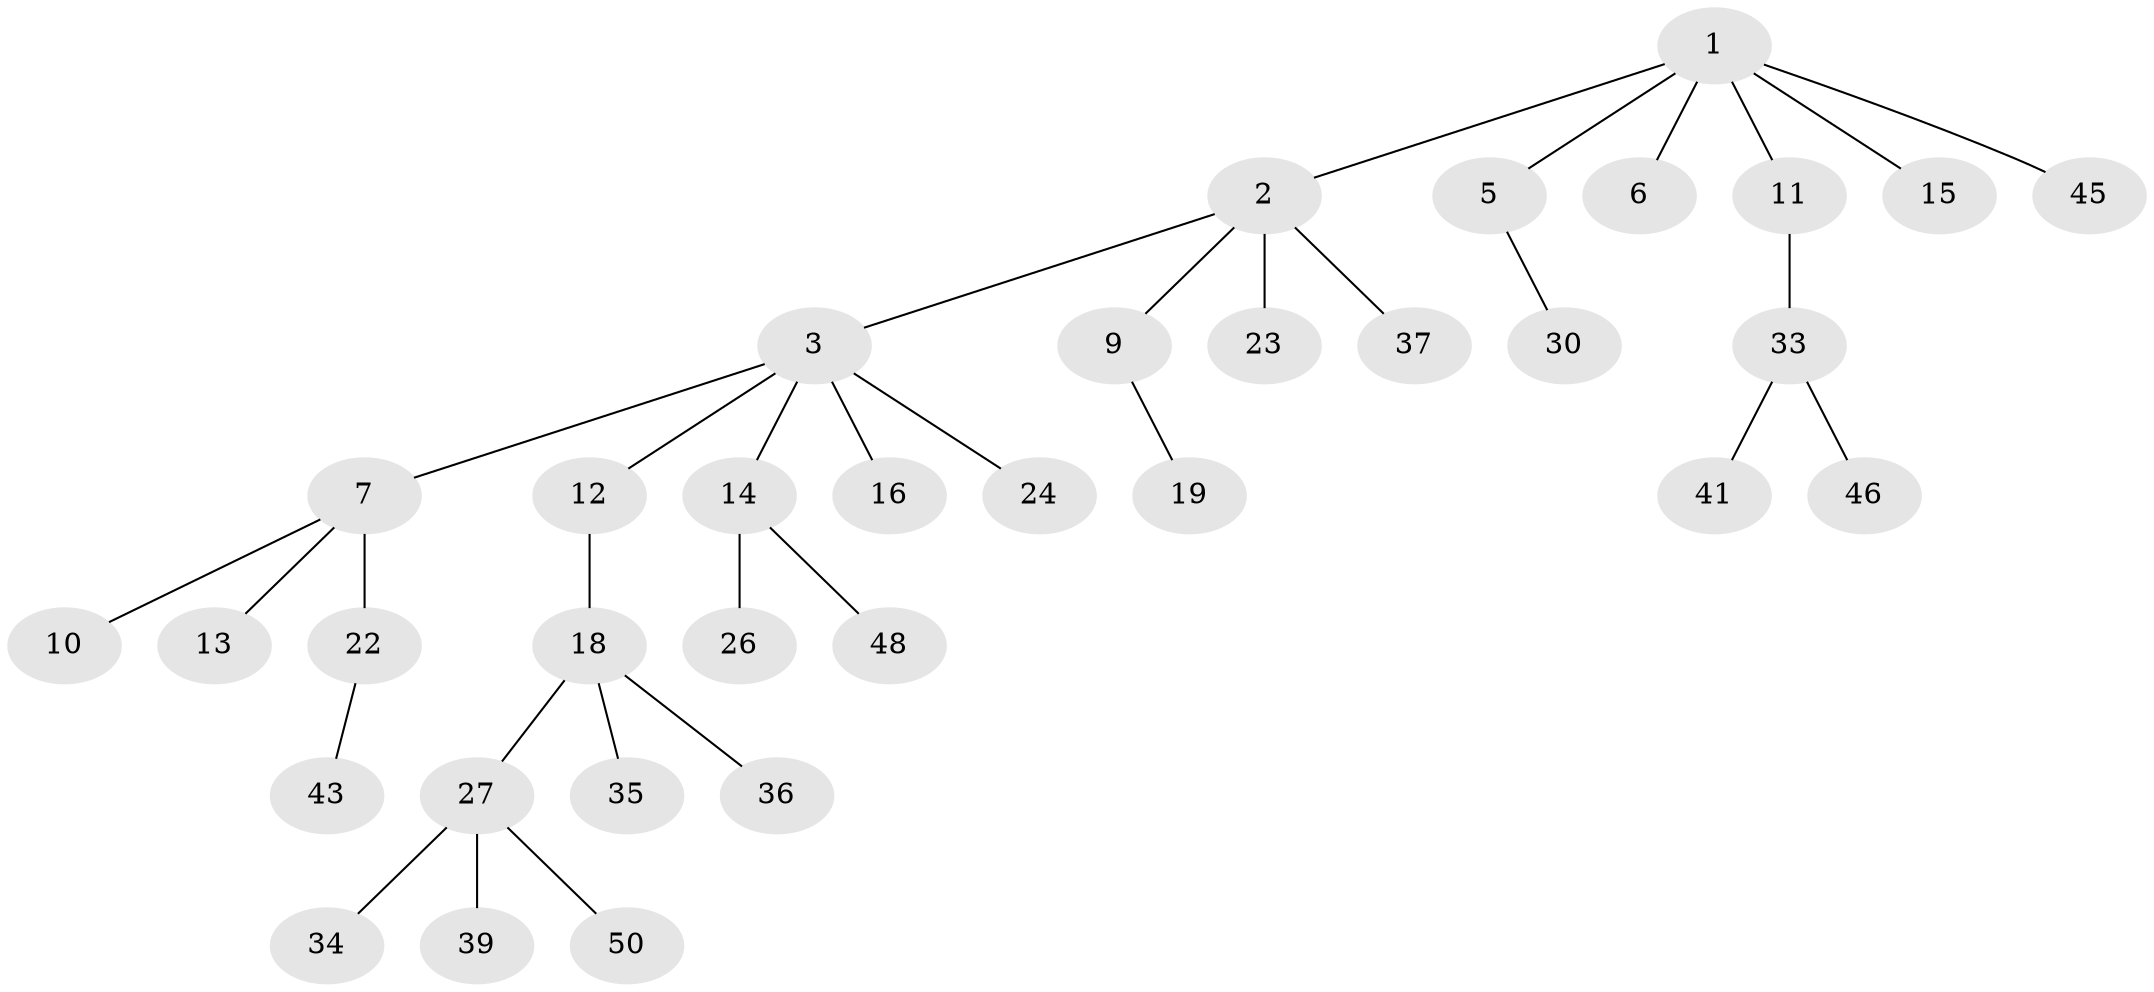 // Generated by graph-tools (version 1.1) at 2025/23/03/03/25 07:23:33]
// undirected, 34 vertices, 33 edges
graph export_dot {
graph [start="1"]
  node [color=gray90,style=filled];
  1 [super="+4"];
  2 [super="+20"];
  3 [super="+8"];
  5;
  6 [super="+25"];
  7 [super="+32"];
  9 [super="+49"];
  10;
  11 [super="+44"];
  12;
  13 [super="+28"];
  14 [super="+17"];
  15;
  16;
  18 [super="+21"];
  19;
  22 [super="+31"];
  23;
  24;
  26 [super="+38"];
  27 [super="+29"];
  30 [super="+47"];
  33 [super="+42"];
  34;
  35;
  36 [super="+40"];
  37;
  39;
  41;
  43;
  45;
  46;
  48;
  50;
  1 -- 2;
  1 -- 11;
  1 -- 15;
  1 -- 45;
  1 -- 5;
  1 -- 6;
  2 -- 3;
  2 -- 9;
  2 -- 37;
  2 -- 23;
  3 -- 7;
  3 -- 12;
  3 -- 16;
  3 -- 24;
  3 -- 14;
  5 -- 30;
  7 -- 10;
  7 -- 13;
  7 -- 22 [weight=2];
  9 -- 19;
  11 -- 33;
  12 -- 18;
  14 -- 48;
  14 -- 26;
  18 -- 27;
  18 -- 35;
  18 -- 36;
  22 -- 43;
  27 -- 34;
  27 -- 39;
  27 -- 50;
  33 -- 41;
  33 -- 46;
}
